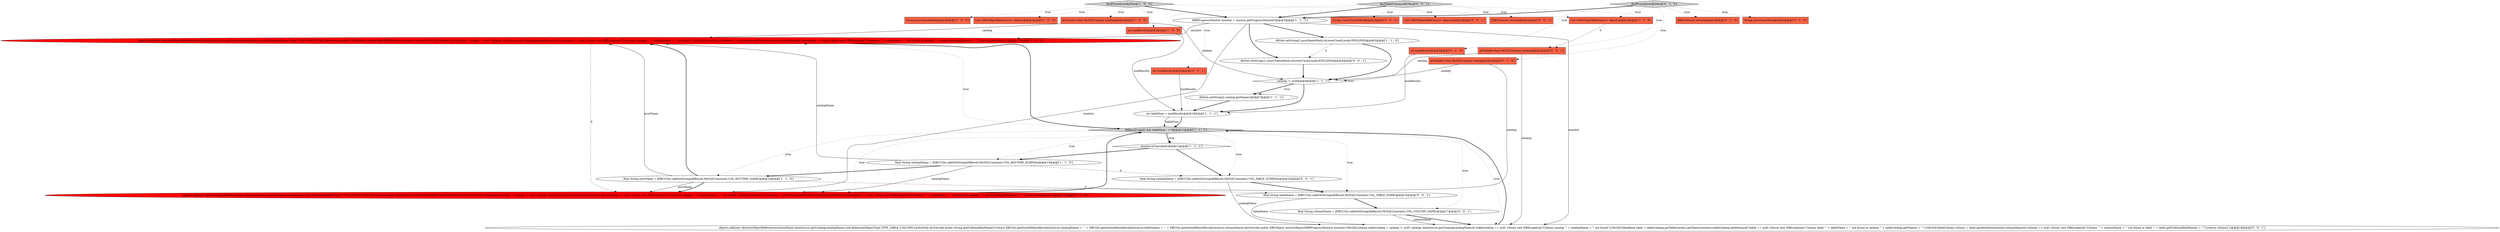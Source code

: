 digraph {
10 [style = filled, label = "objects.add(new AbstractObjectReference(procName,dataSource.getCatalog(catalogName),null,RelationalObjectType.TYPE_PROCEDURE){@Override public DBSObject resolveObject(DBRProgressMonitor monitor){MySQLCatalog procCatalog = catalog != null? catalog: dataSource.getCatalog(catalogName)if (procCatalog == null) {throw new DBException(\"Procedure catalog '\" + catalogName + \"' not found\")}MySQLProcedure procedure = procCatalog.getProcedure(monitor,procName)if (procedure == null) {throw new DBException(\"Procedure '\" + procName + \"' not found in catalog '\" + procCatalog.getName() + \"'\")}return procedure}})@@@17@@@['1', '0', '0']", fillcolor = red, shape = ellipse image = "AAA1AAABBB1BBB"];
15 [style = filled, label = "List<DBSObjectReference> objects@@@2@@@['1', '1', '0']", fillcolor = tomato, shape = box image = "AAA0AAABBB1BBB"];
28 [style = filled, label = "final String columnName = JDBCUtils.safeGetString(dbResult,MySQLConstants.COL_COLUMN_NAME)@@@17@@@['0', '0', '1']", fillcolor = white, shape = ellipse image = "AAA0AAABBB3BBB"];
20 [style = filled, label = "JDBCSession session@@@2@@@['0', '1', '0']", fillcolor = tomato, shape = box image = "AAA0AAABBB2BBB"];
12 [style = filled, label = "int maxResults@@@2@@@['1', '0', '0']", fillcolor = tomato, shape = box image = "AAA0AAABBB1BBB"];
9 [style = filled, label = "final String procName = JDBCUtils.safeGetString(dbResult,MySQLConstants.COL_ROUTINE_NAME)@@@16@@@['1', '1', '0']", fillcolor = white, shape = ellipse image = "AAA0AAABBB1BBB"];
24 [style = filled, label = "final String catalogName = JDBCUtils.safeGetString(dbResult,MySQLConstants.COL_TABLE_SCHEMA)@@@15@@@['0', '0', '1']", fillcolor = white, shape = ellipse image = "AAA0AAABBB3BBB"];
32 [style = filled, label = "@Nullable final MySQLCatalog catalog@@@2@@@['0', '0', '1']", fillcolor = tomato, shape = box image = "AAA0AAABBB3BBB"];
18 [style = filled, label = "String procNameMask@@@2@@@['0', '1', '0']", fillcolor = tomato, shape = box image = "AAA0AAABBB2BBB"];
19 [style = filled, label = "int maxResults@@@2@@@['0', '1', '0']", fillcolor = tomato, shape = box image = "AAA0AAABBB2BBB"];
30 [style = filled, label = "objects.add(new AbstractObjectReference(columnName,dataSource.getCatalog(catalogName),null,RelationalObjectType.TYPE_TABLE_COLUMN){@NotNull @Override public String getFullQualifiedName(){return DBUtils.getQuotedIdentifier(dataSource,catalogName) + '.' + DBUtils.getQuotedIdentifier(dataSource,tableName) + '.' + DBUtils.getQuotedIdentifier(dataSource,columnName)}@Override public DBSObject resolveObject(DBRProgressMonitor monitor){MySQLCatalog tableCatalog = catalog != null? catalog: dataSource.getCatalog(catalogName)if (tableCatalog == null) {throw new DBException(\"Column catalog '\" + catalogName + \"' not found\")}MySQLTableBase table = tableCatalog.getTableCache().getObject(monitor,tableCatalog,tableName)if (table == null) {throw new DBException(\"Column table '\" + tableName + \"' not found in catalog '\" + tableCatalog.getName() + \"'\")}MySQLTableColumn column = table.getAttribute(monitor,columnName)if (column == null) {throw new DBException(\"Column '\" + columnName + \"' not found in table '\" + table.getFullQualifiedName() + \"'\")}return column}})@@@18@@@['0', '0', '1']", fillcolor = white, shape = ellipse image = "AAA0AAABBB3BBB"];
11 [style = filled, label = "@Nullable final MySQLCatalog catalog@@@2@@@['1', '0', '0']", fillcolor = tomato, shape = box image = "AAA0AAABBB1BBB"];
3 [style = filled, label = "findProceduresByMask['1', '0', '0']", fillcolor = lightgray, shape = diamond image = "AAA0AAABBB1BBB"];
14 [style = filled, label = "dbResult.next() && tableNum-- > 0@@@11@@@['1', '1', '1']", fillcolor = lightgray, shape = diamond image = "AAA0AAABBB1BBB"];
21 [style = filled, label = "objects.add(new AbstractObjectReference(procName,dataSource.getCatalog(catalogName),null,,RelationalObjectType.TYPE_PROCEDURE){@Override public DBSObject resolveObject(DBRProgressMonitor monitor){MySQLCatalog procCatalog = catalog != null? catalog: dataSource.getCatalog(catalogName)if (procCatalog == null) {throw new DBException(\"Procedure catalog '\" + catalogName + \"' not found\")}MySQLProcedure procedure = procCatalog.getProcedure(monitor,procName)if (procedure == null) {throw new DBException(\"Procedure '\" + procName + \"' not found in catalog '\" + procCatalog.getName() + \"'\")}return procedure}})@@@17@@@['0', '1', '0']", fillcolor = red, shape = ellipse image = "AAA1AAABBB2BBB"];
16 [style = filled, label = "@Nullable final MySQLCatalog catalog@@@2@@@['0', '1', '0']", fillcolor = tomato, shape = box image = "AAA0AAABBB2BBB"];
29 [style = filled, label = "String constrNameMask@@@2@@@['0', '0', '1']", fillcolor = tomato, shape = box image = "AAA0AAABBB3BBB"];
31 [style = filled, label = "final String tableName = JDBCUtils.safeGetString(dbResult,MySQLConstants.COL_TABLE_NAME)@@@16@@@['0', '0', '1']", fillcolor = white, shape = ellipse image = "AAA0AAABBB3BBB"];
6 [style = filled, label = "String procNameMask@@@2@@@['1', '0', '0']", fillcolor = tomato, shape = box image = "AAA0AAABBB1BBB"];
4 [style = filled, label = "int tableNum = maxResults@@@10@@@['1', '1', '1']", fillcolor = white, shape = ellipse image = "AAA0AAABBB1BBB"];
1 [style = filled, label = "dbStat.setString(1,procNameMask.toLowerCase(Locale.ENGLISH))@@@5@@@['1', '1', '0']", fillcolor = white, shape = ellipse image = "AAA0AAABBB1BBB"];
5 [style = filled, label = "DBRProgressMonitor monitor = session.getProgressMonitor()@@@3@@@['1', '1', '1']", fillcolor = white, shape = ellipse image = "AAA0AAABBB1BBB"];
7 [style = filled, label = "catalog != null@@@6@@@['1', '1', '1']", fillcolor = white, shape = diamond image = "AAA0AAABBB1BBB"];
26 [style = filled, label = "findTableColumnsByMask['0', '0', '1']", fillcolor = lightgray, shape = diamond image = "AAA0AAABBB3BBB"];
13 [style = filled, label = "List<DBSObjectReference> objects@@@2@@@['1', '0', '0']", fillcolor = tomato, shape = box image = "AAA0AAABBB1BBB"];
22 [style = filled, label = "List<DBSObjectReference> objects@@@2@@@['0', '0', '1']", fillcolor = tomato, shape = box image = "AAA0AAABBB3BBB"];
23 [style = filled, label = "dbStat.setString(1,constrNameMask.toLowerCase(Locale.ENGLISH))@@@5@@@['0', '0', '1']", fillcolor = white, shape = ellipse image = "AAA0AAABBB3BBB"];
2 [style = filled, label = "final String catalogName = JDBCUtils.safeGetString(dbResult,MySQLConstants.COL_ROUTINE_SCHEMA)@@@15@@@['1', '1', '0']", fillcolor = white, shape = ellipse image = "AAA0AAABBB1BBB"];
27 [style = filled, label = "int maxResults@@@2@@@['0', '0', '1']", fillcolor = tomato, shape = box image = "AAA0AAABBB3BBB"];
8 [style = filled, label = "dbStat.setString(2,catalog.getName())@@@7@@@['1', '1', '1']", fillcolor = white, shape = ellipse image = "AAA0AAABBB1BBB"];
0 [style = filled, label = "monitor.isCanceled()@@@12@@@['1', '1', '1']", fillcolor = white, shape = diamond image = "AAA0AAABBB1BBB"];
17 [style = filled, label = "findProceduresByMask['0', '1', '0']", fillcolor = lightgray, shape = diamond image = "AAA0AAABBB2BBB"];
25 [style = filled, label = "JDBCSession session@@@2@@@['0', '0', '1']", fillcolor = tomato, shape = box image = "AAA0AAABBB3BBB"];
17->20 [style = dotted, label="true"];
9->10 [style = solid, label="procName"];
3->11 [style = dotted, label="true"];
14->2 [style = dotted, label="true"];
17->5 [style = bold, label=""];
4->14 [style = bold, label=""];
10->21 [style = dashed, label="0"];
11->10 [style = solid, label="catalog"];
5->23 [style = bold, label=""];
10->14 [style = bold, label=""];
28->30 [style = bold, label=""];
14->0 [style = dotted, label="true"];
2->10 [style = solid, label="catalogName"];
12->4 [style = solid, label="maxResults"];
26->5 [style = bold, label=""];
17->18 [style = dotted, label="true"];
14->24 [style = dotted, label="true"];
26->25 [style = dotted, label="true"];
26->27 [style = dotted, label="true"];
0->2 [style = bold, label=""];
16->21 [style = solid, label="catalog"];
2->21 [style = solid, label="catalogName"];
15->32 [style = dashed, label="0"];
9->21 [style = solid, label="procName"];
7->4 [style = bold, label=""];
2->9 [style = bold, label=""];
9->10 [style = bold, label=""];
3->6 [style = dotted, label="true"];
7->8 [style = bold, label=""];
26->22 [style = dotted, label="true"];
1->7 [style = bold, label=""];
4->14 [style = solid, label="tableNum"];
24->30 [style = solid, label="catalogName"];
14->10 [style = dotted, label="true"];
17->16 [style = dotted, label="true"];
28->30 [style = solid, label="columnName"];
14->30 [style = dotted, label="true"];
5->1 [style = bold, label=""];
3->5 [style = bold, label=""];
27->4 [style = solid, label="maxResults"];
14->21 [style = dotted, label="true"];
17->15 [style = dotted, label="true"];
9->31 [style = dashed, label="0"];
14->0 [style = bold, label=""];
5->30 [style = solid, label="monitor"];
24->31 [style = bold, label=""];
14->28 [style = dotted, label="true"];
26->32 [style = dotted, label="true"];
3->12 [style = dotted, label="true"];
11->7 [style = solid, label="catalog"];
0->24 [style = bold, label=""];
3->15 [style = dotted, label="true"];
19->4 [style = solid, label="maxResults"];
17->19 [style = dotted, label="true"];
9->21 [style = bold, label=""];
5->21 [style = solid, label="monitor"];
32->7 [style = solid, label="catalog"];
30->14 [style = bold, label=""];
32->30 [style = solid, label="catalog"];
14->31 [style = dotted, label="true"];
31->30 [style = solid, label="tableName"];
26->29 [style = dotted, label="true"];
23->7 [style = bold, label=""];
14->9 [style = dotted, label="true"];
31->28 [style = bold, label=""];
8->4 [style = bold, label=""];
2->24 [style = dashed, label="0"];
7->8 [style = dotted, label="true"];
1->23 [style = dashed, label="0"];
5->10 [style = solid, label="monitor"];
3->13 [style = dotted, label="true"];
16->7 [style = solid, label="catalog"];
21->14 [style = bold, label=""];
}
